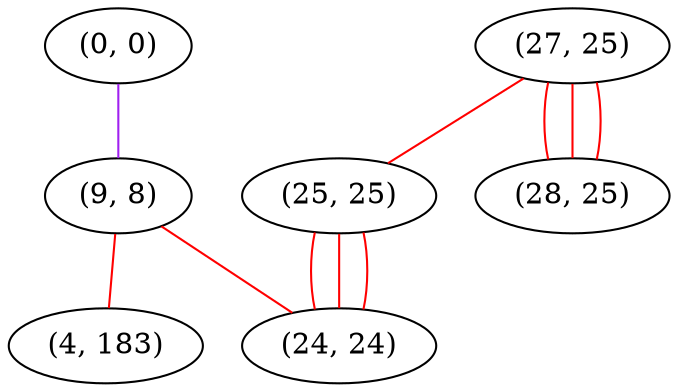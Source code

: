 graph "" {
"(0, 0)";
"(9, 8)";
"(27, 25)";
"(25, 25)";
"(4, 183)";
"(24, 24)";
"(28, 25)";
"(0, 0)" -- "(9, 8)"  [color=purple, key=0, weight=4];
"(9, 8)" -- "(4, 183)"  [color=red, key=0, weight=1];
"(9, 8)" -- "(24, 24)"  [color=red, key=0, weight=1];
"(27, 25)" -- "(28, 25)"  [color=red, key=0, weight=1];
"(27, 25)" -- "(28, 25)"  [color=red, key=1, weight=1];
"(27, 25)" -- "(28, 25)"  [color=red, key=2, weight=1];
"(27, 25)" -- "(25, 25)"  [color=red, key=0, weight=1];
"(25, 25)" -- "(24, 24)"  [color=red, key=0, weight=1];
"(25, 25)" -- "(24, 24)"  [color=red, key=1, weight=1];
"(25, 25)" -- "(24, 24)"  [color=red, key=2, weight=1];
}
